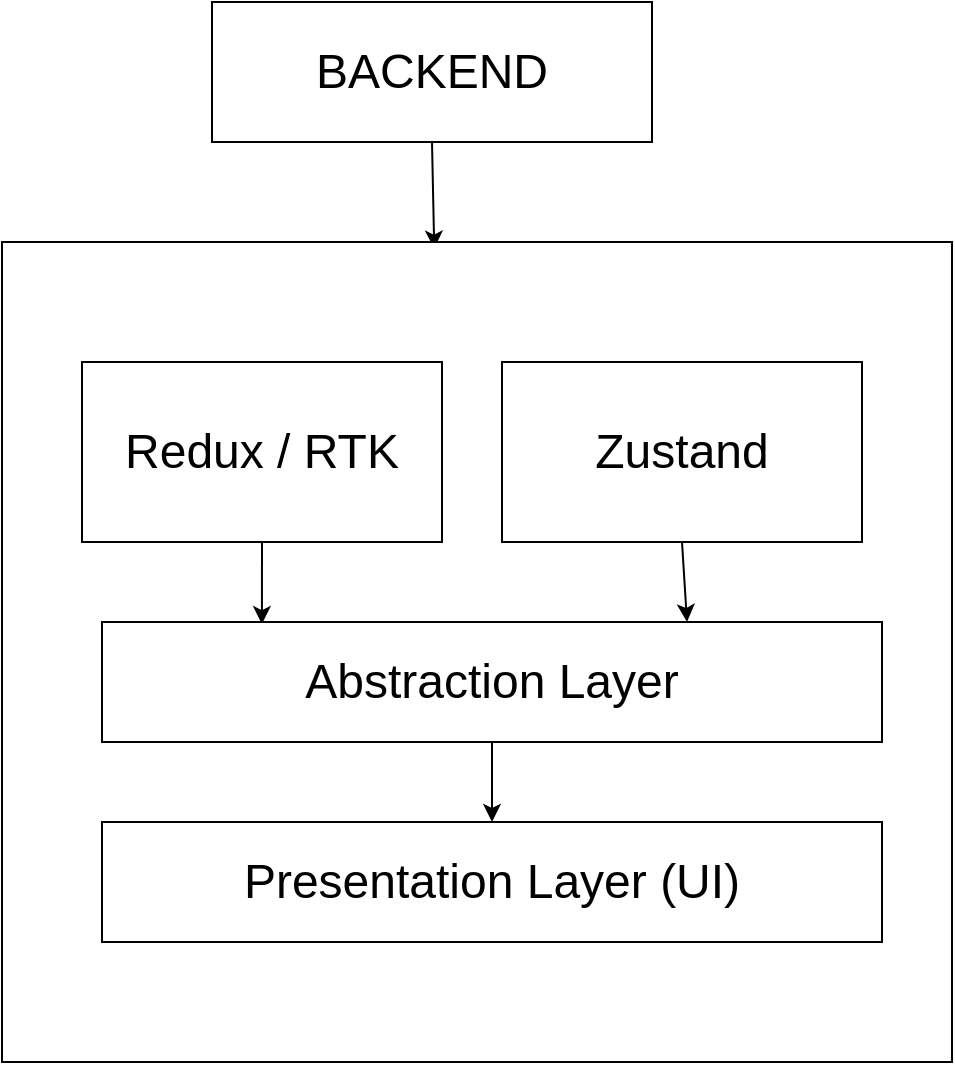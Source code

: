 <mxfile>
    <diagram id="VsNhm99KVa785CyZlthA" name="Page-1">
        <mxGraphModel dx="1098" dy="607" grid="1" gridSize="10" guides="1" tooltips="1" connect="1" arrows="1" fold="1" page="1" pageScale="1" pageWidth="850" pageHeight="1100" math="0" shadow="0">
            <root>
                <mxCell id="0"/>
                <mxCell id="1" parent="0"/>
                <mxCell id="8" style="edgeStyle=none;html=1;exitX=0.5;exitY=1;exitDx=0;exitDy=0;entryX=0.455;entryY=0.008;entryDx=0;entryDy=0;entryPerimeter=0;fontSize=24;" edge="1" parent="1" source="2" target="3">
                    <mxGeometry relative="1" as="geometry"/>
                </mxCell>
                <mxCell id="2" value="&lt;font style=&quot;font-size: 24px&quot;&gt;BACKEND&lt;/font&gt;" style="rounded=0;whiteSpace=wrap;html=1;" vertex="1" parent="1">
                    <mxGeometry x="305" y="30" width="220" height="70" as="geometry"/>
                </mxCell>
                <mxCell id="3" value="" style="rounded=0;whiteSpace=wrap;html=1;" vertex="1" parent="1">
                    <mxGeometry x="200" y="150" width="475" height="410" as="geometry"/>
                </mxCell>
                <mxCell id="11" style="edgeStyle=none;html=1;exitX=0.5;exitY=1;exitDx=0;exitDy=0;entryX=0.205;entryY=0.017;entryDx=0;entryDy=0;entryPerimeter=0;fontSize=24;" edge="1" parent="1" source="5" target="9">
                    <mxGeometry relative="1" as="geometry"/>
                </mxCell>
                <mxCell id="5" value="Redux / RTK" style="rounded=0;whiteSpace=wrap;html=1;fontSize=24;" vertex="1" parent="1">
                    <mxGeometry x="240" y="210" width="180" height="90" as="geometry"/>
                </mxCell>
                <mxCell id="12" style="edgeStyle=none;html=1;exitX=0.5;exitY=1;exitDx=0;exitDy=0;entryX=0.75;entryY=0;entryDx=0;entryDy=0;fontSize=24;" edge="1" parent="1" source="6" target="9">
                    <mxGeometry relative="1" as="geometry"/>
                </mxCell>
                <mxCell id="6" value="Zustand" style="rounded=0;whiteSpace=wrap;html=1;fontSize=24;" vertex="1" parent="1">
                    <mxGeometry x="450" y="210" width="180" height="90" as="geometry"/>
                </mxCell>
                <mxCell id="13" style="edgeStyle=none;html=1;exitX=0.5;exitY=1;exitDx=0;exitDy=0;entryX=0.5;entryY=0;entryDx=0;entryDy=0;fontSize=24;" edge="1" parent="1" source="9" target="10">
                    <mxGeometry relative="1" as="geometry"/>
                </mxCell>
                <mxCell id="9" value="Abstraction Layer" style="rounded=0;whiteSpace=wrap;html=1;fontSize=24;" vertex="1" parent="1">
                    <mxGeometry x="250" y="340" width="390" height="60" as="geometry"/>
                </mxCell>
                <mxCell id="10" value="Presentation Layer (UI)" style="rounded=0;whiteSpace=wrap;html=1;fontSize=24;" vertex="1" parent="1">
                    <mxGeometry x="250" y="440" width="390" height="60" as="geometry"/>
                </mxCell>
            </root>
        </mxGraphModel>
    </diagram>
</mxfile>